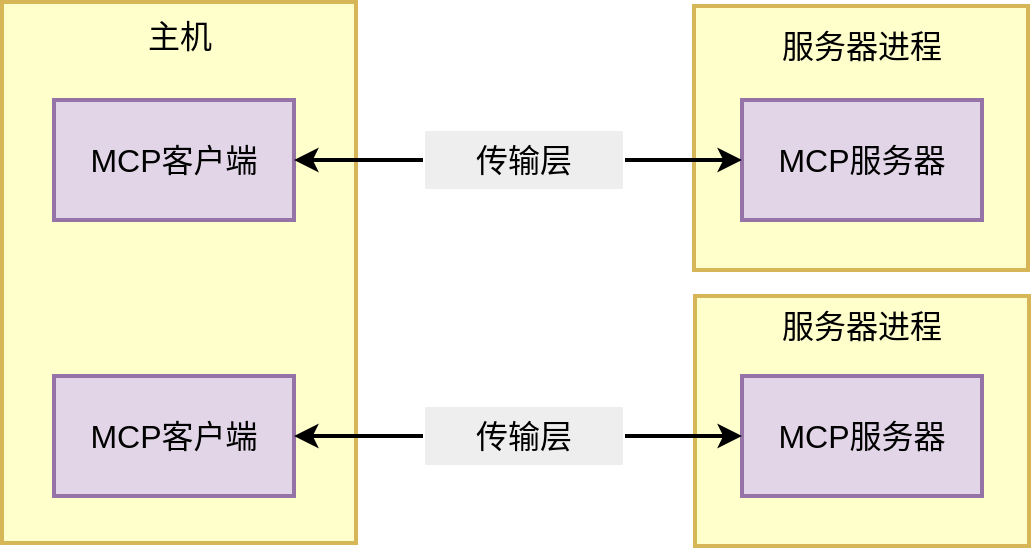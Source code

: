 <mxfile version="28.0.5">
  <diagram name="Page-1" id="8A3xZWwc2weFb_iUQJnY">
    <mxGraphModel dx="1234" dy="790" grid="0" gridSize="10" guides="1" tooltips="1" connect="1" arrows="1" fold="1" page="0" pageScale="1" pageWidth="850" pageHeight="1100" math="0" shadow="0">
      <root>
        <mxCell id="0" />
        <mxCell id="1" parent="0" />
        <mxCell id="OhWw8w7YnWlZ3EMw8gZp-16" value="" style="rounded=0;whiteSpace=wrap;html=1;fillColor=#FFFFCC;strokeColor=#d6b656;strokeWidth=2;" vertex="1" parent="1">
          <mxGeometry x="743.5" y="346" width="167" height="125" as="geometry" />
        </mxCell>
        <mxCell id="OhWw8w7YnWlZ3EMw8gZp-15" value="" style="rounded=0;whiteSpace=wrap;html=1;fillColor=#FFFFCC;strokeColor=#d6b656;strokeWidth=2;" vertex="1" parent="1">
          <mxGeometry x="743" y="201" width="167" height="132" as="geometry" />
        </mxCell>
        <mxCell id="OhWw8w7YnWlZ3EMw8gZp-1" value="" style="rounded=0;whiteSpace=wrap;html=1;fillColor=#FFFFCC;strokeColor=#d6b656;strokeWidth=2;" vertex="1" parent="1">
          <mxGeometry x="397" y="199" width="177" height="270.5" as="geometry" />
        </mxCell>
        <mxCell id="OhWw8w7YnWlZ3EMw8gZp-13" value="" style="rounded=0;whiteSpace=wrap;html=1;fillColor=#e1d5e7;strokeColor=#9673a6;strokeWidth=2;" vertex="1" parent="1">
          <mxGeometry x="767" y="386" width="120" height="60" as="geometry" />
        </mxCell>
        <mxCell id="OhWw8w7YnWlZ3EMw8gZp-12" value="" style="rounded=0;whiteSpace=wrap;html=1;fillColor=#e1d5e7;strokeColor=#9673a6;strokeWidth=2;" vertex="1" parent="1">
          <mxGeometry x="767" y="248" width="120" height="60" as="geometry" />
        </mxCell>
        <mxCell id="OhWw8w7YnWlZ3EMw8gZp-11" value="" style="rounded=0;whiteSpace=wrap;html=1;fillColor=#e1d5e7;strokeColor=#9673a6;strokeWidth=2;" vertex="1" parent="1">
          <mxGeometry x="423" y="386" width="120" height="60" as="geometry" />
        </mxCell>
        <mxCell id="OhWw8w7YnWlZ3EMw8gZp-2" value="" style="rounded=0;whiteSpace=wrap;html=1;fillColor=#e1d5e7;strokeColor=#9673a6;strokeWidth=2;" vertex="1" parent="1">
          <mxGeometry x="423" y="248" width="120" height="60" as="geometry" />
        </mxCell>
        <mxCell id="OhWw8w7YnWlZ3EMw8gZp-3" value="&lt;font style=&quot;font-size: 16px;&quot;&gt;MCP客户端&lt;/font&gt;" style="text;html=1;align=center;verticalAlign=middle;whiteSpace=wrap;rounded=0;" vertex="1" parent="1">
          <mxGeometry x="433" y="263" width="100" height="30" as="geometry" />
        </mxCell>
        <mxCell id="OhWw8w7YnWlZ3EMw8gZp-4" value="&lt;font style=&quot;font-size: 16px;&quot;&gt;MCP服务器&lt;/font&gt;" style="text;html=1;align=center;verticalAlign=middle;whiteSpace=wrap;rounded=0;" vertex="1" parent="1">
          <mxGeometry x="777" y="263" width="100" height="30" as="geometry" />
        </mxCell>
        <mxCell id="OhWw8w7YnWlZ3EMw8gZp-5" value="&lt;font style=&quot;font-size: 16px;&quot;&gt;MCP客户端&lt;/font&gt;" style="text;html=1;align=center;verticalAlign=middle;whiteSpace=wrap;rounded=0;" vertex="1" parent="1">
          <mxGeometry x="433" y="401" width="100" height="30" as="geometry" />
        </mxCell>
        <mxCell id="OhWw8w7YnWlZ3EMw8gZp-6" value="&lt;font style=&quot;font-size: 16px;&quot;&gt;MCP服务器&lt;/font&gt;" style="text;html=1;align=center;verticalAlign=middle;whiteSpace=wrap;rounded=0;" vertex="1" parent="1">
          <mxGeometry x="777" y="401" width="100" height="30" as="geometry" />
        </mxCell>
        <mxCell id="OhWw8w7YnWlZ3EMw8gZp-20" style="edgeStyle=orthogonalEdgeStyle;rounded=0;orthogonalLoop=1;jettySize=auto;html=1;exitX=1;exitY=0.5;exitDx=0;exitDy=0;entryX=0;entryY=0.5;entryDx=0;entryDy=0;strokeWidth=2;" edge="1" parent="1" source="OhWw8w7YnWlZ3EMw8gZp-7" target="OhWw8w7YnWlZ3EMw8gZp-13">
          <mxGeometry relative="1" as="geometry" />
        </mxCell>
        <mxCell id="OhWw8w7YnWlZ3EMw8gZp-24" style="edgeStyle=orthogonalEdgeStyle;rounded=0;orthogonalLoop=1;jettySize=auto;html=1;exitX=0;exitY=0.5;exitDx=0;exitDy=0;entryX=1;entryY=0.5;entryDx=0;entryDy=0;strokeWidth=2;" edge="1" parent="1" source="OhWw8w7YnWlZ3EMw8gZp-7" target="OhWw8w7YnWlZ3EMw8gZp-11">
          <mxGeometry relative="1" as="geometry" />
        </mxCell>
        <mxCell id="OhWw8w7YnWlZ3EMw8gZp-7" value="&lt;span style=&quot;font-size: 16px;&quot;&gt;传输层&lt;/span&gt;" style="text;html=1;align=center;verticalAlign=middle;whiteSpace=wrap;rounded=0;fillColor=#eeeeee;strokeColor=#FFFFFF;" vertex="1" parent="1">
          <mxGeometry x="608" y="401" width="100" height="30" as="geometry" />
        </mxCell>
        <mxCell id="OhWw8w7YnWlZ3EMw8gZp-18" style="edgeStyle=orthogonalEdgeStyle;rounded=0;orthogonalLoop=1;jettySize=auto;html=1;exitX=1;exitY=0.5;exitDx=0;exitDy=0;entryX=0;entryY=0.5;entryDx=0;entryDy=0;strokeWidth=2;" edge="1" parent="1" source="OhWw8w7YnWlZ3EMw8gZp-8" target="OhWw8w7YnWlZ3EMw8gZp-12">
          <mxGeometry relative="1" as="geometry" />
        </mxCell>
        <mxCell id="OhWw8w7YnWlZ3EMw8gZp-23" style="edgeStyle=orthogonalEdgeStyle;rounded=0;orthogonalLoop=1;jettySize=auto;html=1;exitX=0;exitY=0.5;exitDx=0;exitDy=0;entryX=1;entryY=0.5;entryDx=0;entryDy=0;strokeWidth=2;" edge="1" parent="1" source="OhWw8w7YnWlZ3EMw8gZp-8" target="OhWw8w7YnWlZ3EMw8gZp-2">
          <mxGeometry relative="1" as="geometry" />
        </mxCell>
        <mxCell id="OhWw8w7YnWlZ3EMw8gZp-8" value="&lt;span style=&quot;font-size: 16px;&quot;&gt;传输层&lt;/span&gt;" style="text;html=1;align=center;verticalAlign=middle;whiteSpace=wrap;rounded=0;fillColor=#eeeeee;strokeColor=#FFFFFF;" vertex="1" parent="1">
          <mxGeometry x="608" y="263" width="100" height="30" as="geometry" />
        </mxCell>
        <mxCell id="OhWw8w7YnWlZ3EMw8gZp-9" value="&lt;span style=&quot;font-size: 16px;&quot;&gt;服务器进程&lt;/span&gt;" style="text;html=1;align=center;verticalAlign=middle;whiteSpace=wrap;rounded=0;" vertex="1" parent="1">
          <mxGeometry x="777" y="206" width="100" height="30" as="geometry" />
        </mxCell>
        <mxCell id="OhWw8w7YnWlZ3EMw8gZp-10" value="&lt;span style=&quot;font-size: 16px;&quot;&gt;服务器进程&lt;/span&gt;" style="text;html=1;align=center;verticalAlign=middle;whiteSpace=wrap;rounded=0;" vertex="1" parent="1">
          <mxGeometry x="777" y="346" width="100" height="30" as="geometry" />
        </mxCell>
        <mxCell id="OhWw8w7YnWlZ3EMw8gZp-14" value="&lt;span style=&quot;font-size: 16px;&quot;&gt;主机&lt;/span&gt;" style="text;html=1;align=center;verticalAlign=middle;whiteSpace=wrap;rounded=0;" vertex="1" parent="1">
          <mxGeometry x="435.5" y="201" width="100" height="30" as="geometry" />
        </mxCell>
      </root>
    </mxGraphModel>
  </diagram>
</mxfile>
